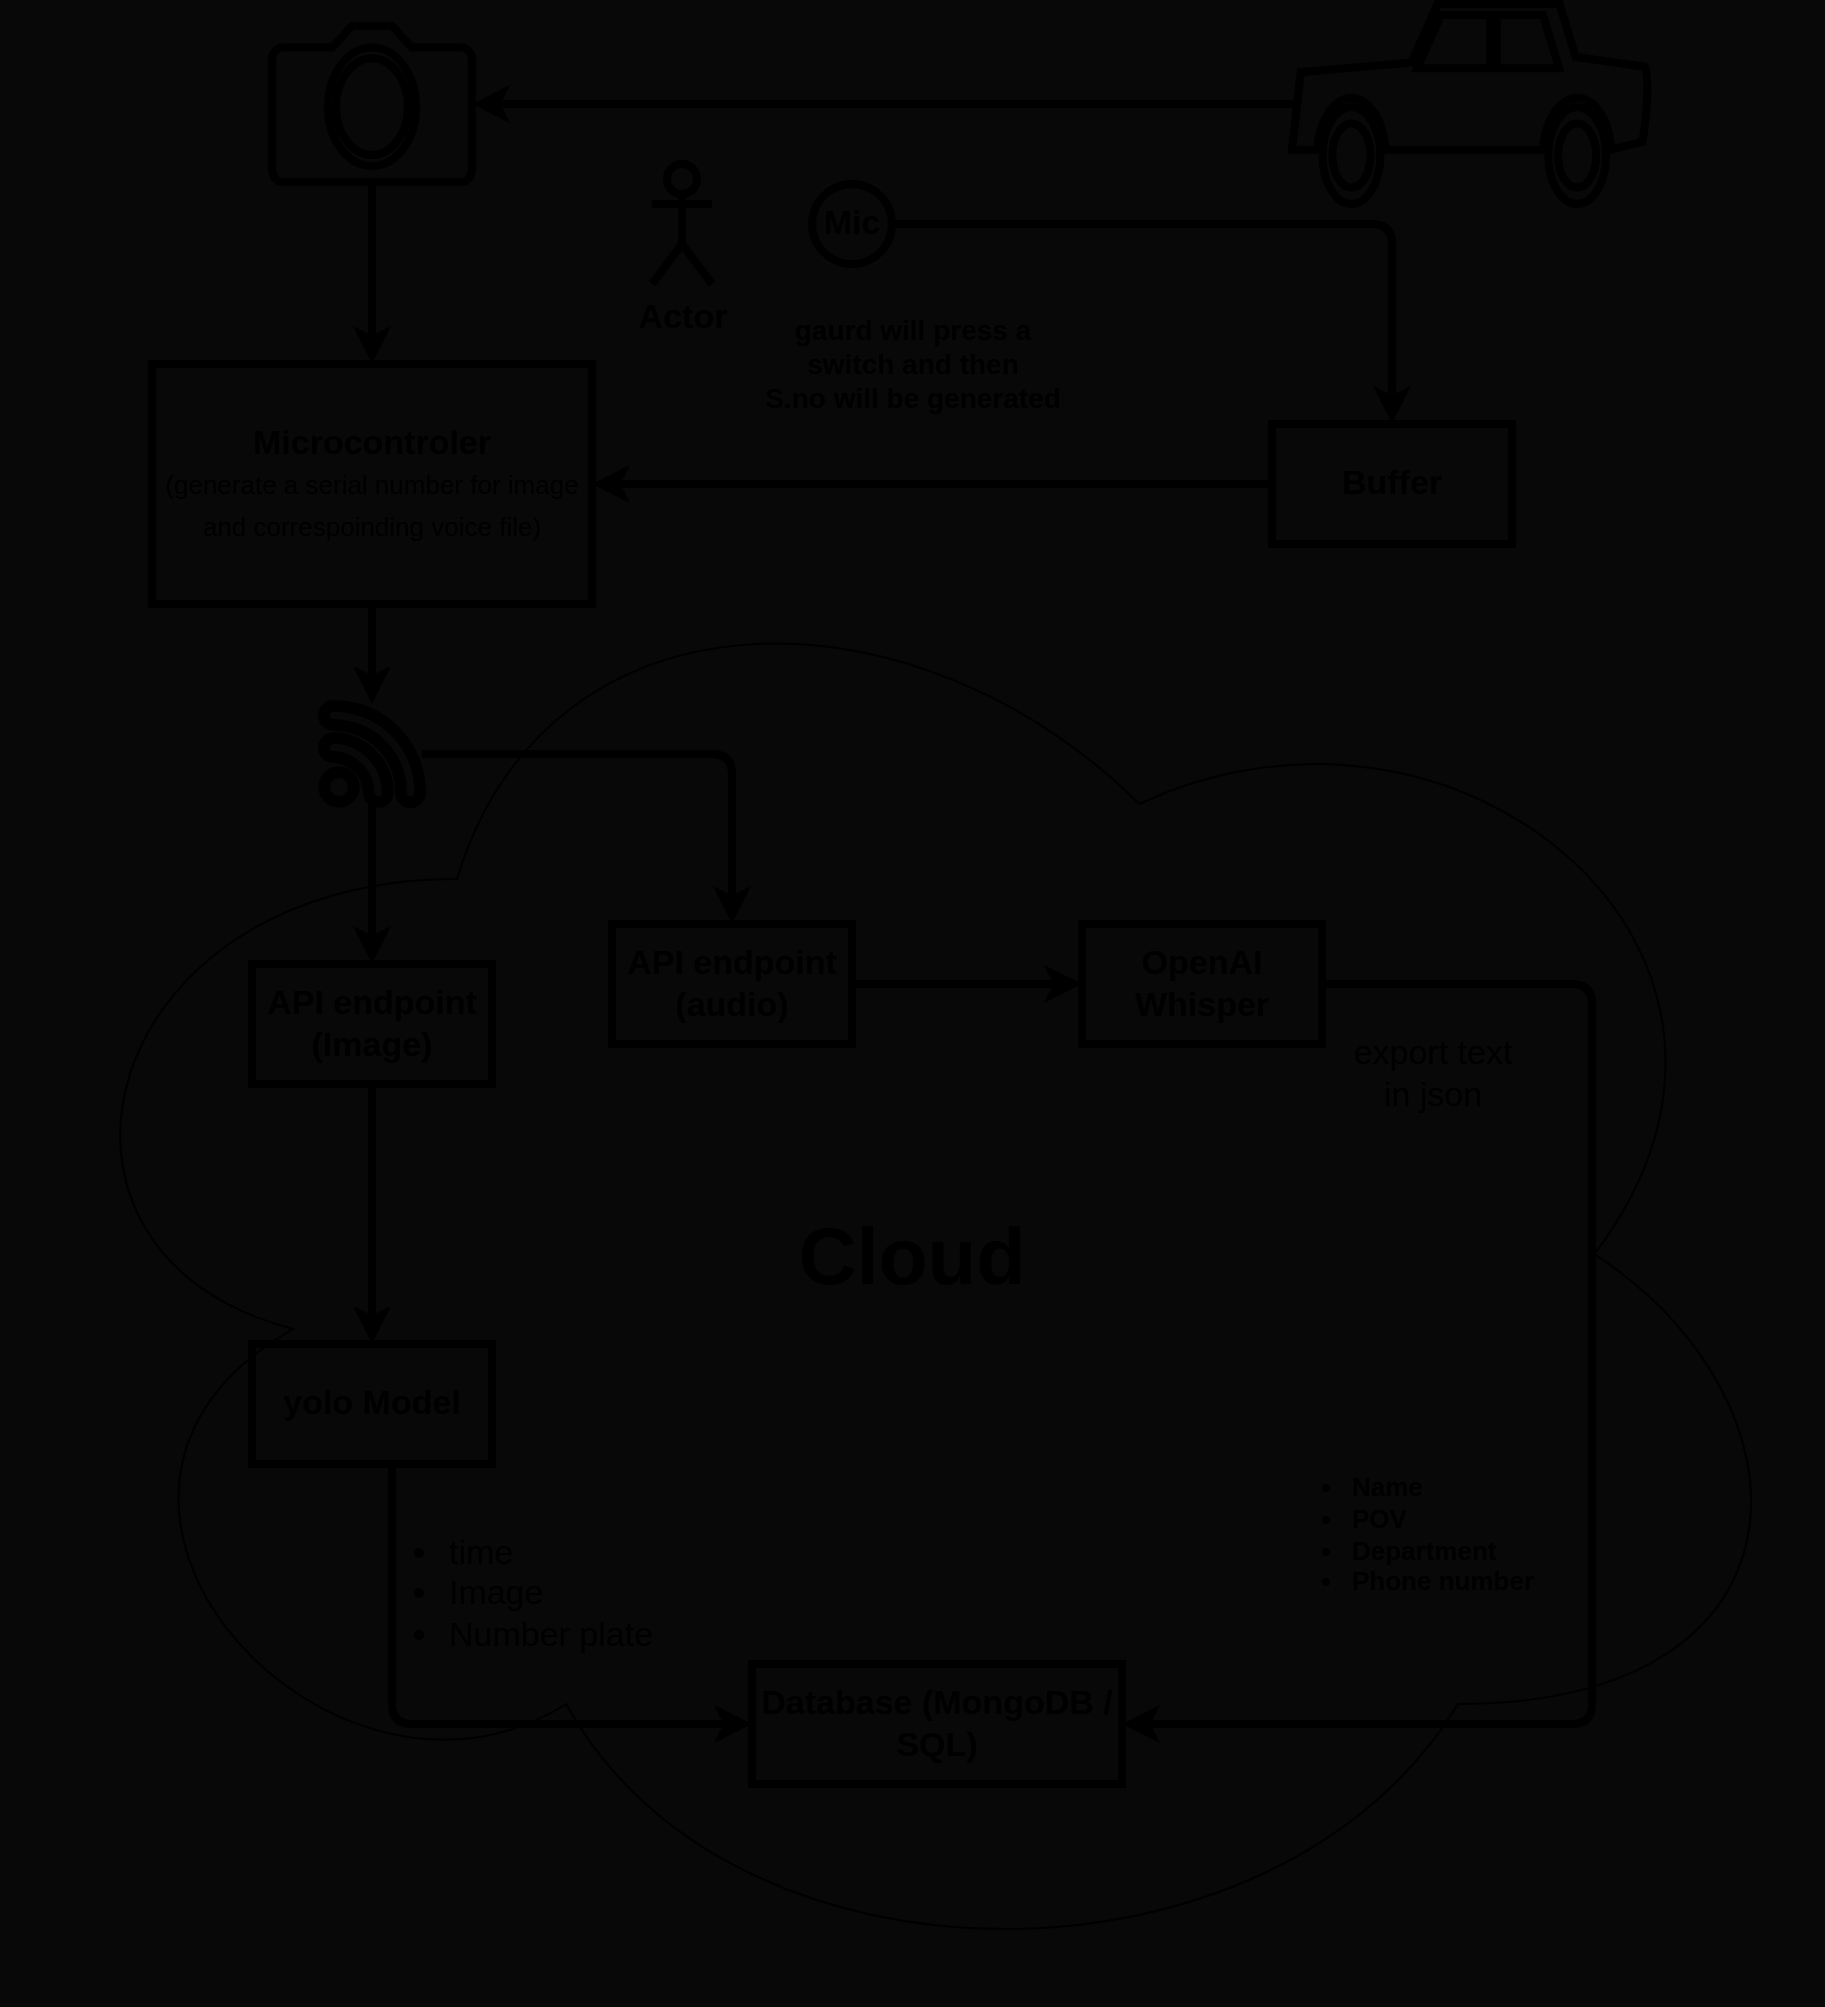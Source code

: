 <mxfile>
    <diagram id="Spaw9XQYft9hzujYKVmt" name="Page-1">
        <mxGraphModel dx="2392" dy="866" grid="1" gridSize="10" guides="1" tooltips="1" connect="0" arrows="1" fold="1" page="1" pageScale="1" pageWidth="850" pageHeight="1100" background="#080808" math="0" shadow="0">
            <root>
                <mxCell id="0"/>
                <mxCell id="1" parent="0"/>
                <mxCell id="2" value="Database (MongoDB / SQL)" style="rounded=0;whiteSpace=wrap;html=1;fontStyle=1;fontSize=17;strokeWidth=4;fillColor=none;" parent="1" vertex="1">
                    <mxGeometry x="340" y="870" width="185" height="60" as="geometry"/>
                </mxCell>
                <mxCell id="8" style="edgeStyle=none;html=1;exitX=0.015;exitY=0.5;exitDx=0;exitDy=0;exitPerimeter=0;fontStyle=1;fontSize=17;fontColor=#000000;strokeWidth=4;fillColor=none;" parent="1" source="4" target="7" edge="1">
                    <mxGeometry relative="1" as="geometry"/>
                </mxCell>
                <mxCell id="4" value="" style="shape=mxgraph.signs.transportation.car_2;html=1;pointerEvents=1;verticalLabelPosition=bottom;verticalAlign=top;align=center;fontStyle=1;fontSize=17;strokeWidth=4;fillColor=none;" parent="1" vertex="1">
                    <mxGeometry x="610" y="40" width="180" height="100" as="geometry"/>
                </mxCell>
                <mxCell id="10" style="edgeStyle=none;html=1;entryX=0.5;entryY=0;entryDx=0;entryDy=0;fontStyle=1;fontSize=17;fontColor=#000000;strokeWidth=4;fillColor=none;" parent="1" source="7" target="9" edge="1">
                    <mxGeometry relative="1" as="geometry"/>
                </mxCell>
                <mxCell id="7" value="" style="html=1;verticalLabelPosition=bottom;align=center;labelBackgroundColor=#ffffff;verticalAlign=top;strokeWidth=4;shadow=0;dashed=0;shape=mxgraph.ios7.icons.camera;fontStyle=1;fontSize=17;fillColor=none;" parent="1" vertex="1">
                    <mxGeometry x="100" y="51" width="100" height="78" as="geometry"/>
                </mxCell>
                <mxCell id="41" style="edgeStyle=none;html=1;labelBackgroundColor=#FFFFFF;strokeWidth=4;fontColor=#000000;fillColor=none;" parent="1" source="9" target="18" edge="1">
                    <mxGeometry relative="1" as="geometry"/>
                </mxCell>
                <mxCell id="9" value="Microcontroler&lt;br&gt;&lt;span style=&quot;font-weight: normal; font-size: 13px;&quot;&gt;(generate a serial number for image and correspoinding voice file)&lt;/span&gt;" style="rounded=0;whiteSpace=wrap;html=1;fontStyle=1;fontSize=17;strokeWidth=4;fillColor=none;" parent="1" vertex="1">
                    <mxGeometry x="40" y="220" width="220" height="120" as="geometry"/>
                </mxCell>
                <mxCell id="11" value="Actor" style="shape=umlActor;verticalLabelPosition=bottom;verticalAlign=top;html=1;outlineConnect=0;fontStyle=1;fontSize=17;strokeWidth=4;fillColor=none;" parent="1" vertex="1">
                    <mxGeometry x="290" y="120" width="30" height="60" as="geometry"/>
                </mxCell>
                <mxCell id="36" style="edgeStyle=orthogonalEdgeStyle;html=1;entryX=0.5;entryY=0;entryDx=0;entryDy=0;fontSize=13;fontColor=#000000;strokeWidth=4;fillColor=none;" parent="1" source="14" target="15" edge="1">
                    <mxGeometry relative="1" as="geometry"/>
                </mxCell>
                <mxCell id="14" value="Mic" style="ellipse;whiteSpace=wrap;html=1;aspect=fixed;fontStyle=1;fontSize=17;strokeWidth=4;fillColor=none;" parent="1" vertex="1">
                    <mxGeometry x="370" y="130" width="40" height="40" as="geometry"/>
                </mxCell>
                <mxCell id="17" style="edgeStyle=none;html=1;entryX=1;entryY=0.5;entryDx=0;entryDy=0;fontStyle=1;fontSize=17;fontColor=#000000;strokeWidth=4;fillColor=none;" parent="1" source="15" target="9" edge="1">
                    <mxGeometry relative="1" as="geometry"/>
                </mxCell>
                <mxCell id="15" value="Buffer" style="rounded=0;whiteSpace=wrap;html=1;fontStyle=1;fontSize=17;strokeWidth=4;fillColor=none;" parent="1" vertex="1">
                    <mxGeometry x="600" y="250" width="120" height="60" as="geometry"/>
                </mxCell>
                <mxCell id="21" style="edgeStyle=none;html=1;fontStyle=1;fontSize=17;fontColor=#000000;strokeWidth=4;fillColor=none;" parent="1" source="18" target="20" edge="1">
                    <mxGeometry relative="1" as="geometry"/>
                </mxCell>
                <mxCell id="23" style="edgeStyle=orthogonalEdgeStyle;html=1;entryX=0.5;entryY=0;entryDx=0;entryDy=0;fontStyle=1;fontSize=17;fontColor=#000000;strokeWidth=4;fillColor=none;" parent="1" source="18" target="22" edge="1">
                    <mxGeometry relative="1" as="geometry"/>
                </mxCell>
                <mxCell id="18" value="" style="sketch=0;pointerEvents=1;shadow=0;dashed=0;html=1;aspect=fixed;labelPosition=center;verticalLabelPosition=bottom;verticalAlign=top;align=center;outlineConnect=0;shape=mxgraph.vvd.wi_fi;fontStyle=1;fontSize=17;strokeWidth=4;fillColor=none;" parent="1" vertex="1">
                    <mxGeometry x="125" y="390" width="50" height="50" as="geometry"/>
                </mxCell>
                <mxCell id="25" style="edgeStyle=orthogonalEdgeStyle;html=1;entryX=0.5;entryY=0;entryDx=0;entryDy=0;fontStyle=1;fontSize=17;fontColor=#000000;strokeWidth=4;fillColor=none;" parent="1" source="20" target="24" edge="1">
                    <mxGeometry relative="1" as="geometry"/>
                </mxCell>
                <mxCell id="20" value="API endpoint&lt;br style=&quot;font-size: 17px;&quot;&gt;(Image)" style="rounded=0;whiteSpace=wrap;html=1;fontStyle=1;fontSize=17;strokeWidth=4;fillColor=none;" parent="1" vertex="1">
                    <mxGeometry x="90" y="520" width="120" height="60" as="geometry"/>
                </mxCell>
                <mxCell id="28" style="edgeStyle=orthogonalEdgeStyle;html=1;entryX=0;entryY=0.5;entryDx=0;entryDy=0;fontStyle=1;fontSize=17;fontColor=#000000;strokeWidth=4;fillColor=none;" parent="1" source="22" target="27" edge="1">
                    <mxGeometry relative="1" as="geometry"/>
                </mxCell>
                <mxCell id="22" value="API endpoint&lt;br style=&quot;font-size: 17px;&quot;&gt;(audio)" style="rounded=0;whiteSpace=wrap;html=1;fontStyle=1;fontSize=17;strokeWidth=4;fillColor=none;" parent="1" vertex="1">
                    <mxGeometry x="270" y="500" width="120" height="60" as="geometry"/>
                </mxCell>
                <mxCell id="32" style="edgeStyle=orthogonalEdgeStyle;html=1;entryX=0;entryY=0.5;entryDx=0;entryDy=0;fontStyle=1;fontSize=17;fontColor=#000000;strokeWidth=4;fillColor=none;" parent="1" source="24" target="2" edge="1">
                    <mxGeometry relative="1" as="geometry">
                        <Array as="points">
                            <mxPoint x="160" y="900"/>
                        </Array>
                    </mxGeometry>
                </mxCell>
                <mxCell id="24" value="yolo Model" style="rounded=0;whiteSpace=wrap;html=1;fontStyle=1;fontSize=17;strokeWidth=4;fillColor=none;" parent="1" vertex="1">
                    <mxGeometry x="90" y="710" width="120" height="60" as="geometry"/>
                </mxCell>
                <mxCell id="31" style="edgeStyle=orthogonalEdgeStyle;html=1;entryX=1;entryY=0.5;entryDx=0;entryDy=0;fontStyle=1;fontSize=17;fontColor=#000000;strokeWidth=4;fillColor=none;" parent="1" source="27" target="2" edge="1">
                    <mxGeometry relative="1" as="geometry">
                        <Array as="points">
                            <mxPoint x="760" y="530"/>
                            <mxPoint x="760" y="900"/>
                        </Array>
                    </mxGeometry>
                </mxCell>
                <mxCell id="27" value="OpenAI Whisper" style="rounded=0;whiteSpace=wrap;html=1;fontStyle=1;fontSize=17;strokeWidth=4;fillColor=none;" parent="1" vertex="1">
                    <mxGeometry x="505" y="500" width="120" height="60" as="geometry"/>
                </mxCell>
                <mxCell id="30" value="&lt;span style=&quot;font-weight: normal;&quot;&gt;export text &lt;br style=&quot;font-size: 17px;&quot;&gt;in json&lt;/span&gt;" style="text;html=1;align=center;verticalAlign=middle;resizable=0;points=[];autosize=1;fontStyle=1;fontSize=17;strokeWidth=4;fillColor=none;" parent="1" vertex="1">
                    <mxGeometry x="630" y="550" width="100" height="50" as="geometry"/>
                </mxCell>
                <mxCell id="34" value="&lt;div style=&quot;text-align: left;&quot;&gt;&lt;ul&gt;&lt;li&gt;&lt;span style=&quot;background-color: initial;&quot;&gt;time&lt;/span&gt;&lt;/li&gt;&lt;li&gt;&lt;span style=&quot;background-color: initial;&quot;&gt;Image&amp;nbsp;&lt;/span&gt;&lt;/li&gt;&lt;li&gt;&lt;span style=&quot;background-color: initial;&quot;&gt;Number plate&lt;/span&gt;&lt;/li&gt;&lt;/ul&gt;&lt;/div&gt;" style="text;html=1;align=center;verticalAlign=middle;resizable=0;points=[];autosize=1;fontSize=17;strokeWidth=4;fillColor=none;" parent="1" vertex="1">
                    <mxGeometry x="134" y="770" width="170" height="130" as="geometry"/>
                </mxCell>
                <mxCell id="35" value="&lt;div style=&quot;text-align: left;&quot;&gt;&lt;ul&gt;&lt;li&gt;&lt;b style=&quot;background-color: initial;&quot;&gt;Name&lt;/b&gt;&lt;/li&gt;&lt;li&gt;&lt;b style=&quot;background-color: initial;&quot;&gt;POV&lt;/b&gt;&lt;br&gt;&lt;/li&gt;&lt;li&gt;&lt;span style=&quot;background-color: initial;&quot;&gt;&lt;b&gt;Department&lt;/b&gt;&lt;/span&gt;&lt;/li&gt;&lt;li&gt;&lt;span style=&quot;background-color: initial;&quot;&gt;&lt;b&gt;Phone number&lt;/b&gt;&lt;/span&gt;&lt;/li&gt;&lt;/ul&gt;&lt;/div&gt;" style="text;html=1;align=center;verticalAlign=middle;resizable=0;points=[];autosize=1;fontSize=13;strokeWidth=4;fillColor=none;" parent="1" vertex="1">
                    <mxGeometry x="590" y="740" width="150" height="130" as="geometry"/>
                </mxCell>
                <mxCell id="37" value="&lt;font style=&quot;font-size: 14px;&quot;&gt;&lt;b&gt;gaurd will press a &lt;br&gt;switch and then &lt;br&gt;S.no will be generated&lt;/b&gt;&lt;/font&gt;" style="text;html=1;align=center;verticalAlign=middle;resizable=0;points=[];autosize=1;fontSize=13;strokeWidth=4;fillColor=none;" parent="1" vertex="1">
                    <mxGeometry x="335" y="190" width="170" height="60" as="geometry"/>
                </mxCell>
                <mxCell id="42" value="&lt;font size=&quot;1&quot; style=&quot;&quot;&gt;&lt;b style=&quot;font-size: 40px;&quot;&gt;Cloud&lt;/b&gt;&lt;/font&gt;" style="ellipse;shape=cloud;whiteSpace=wrap;html=1;fillColor=none;" vertex="1" parent="1">
                    <mxGeometry x="-35" y="290" width="910" height="750" as="geometry"/>
                </mxCell>
            </root>
        </mxGraphModel>
    </diagram>
</mxfile>